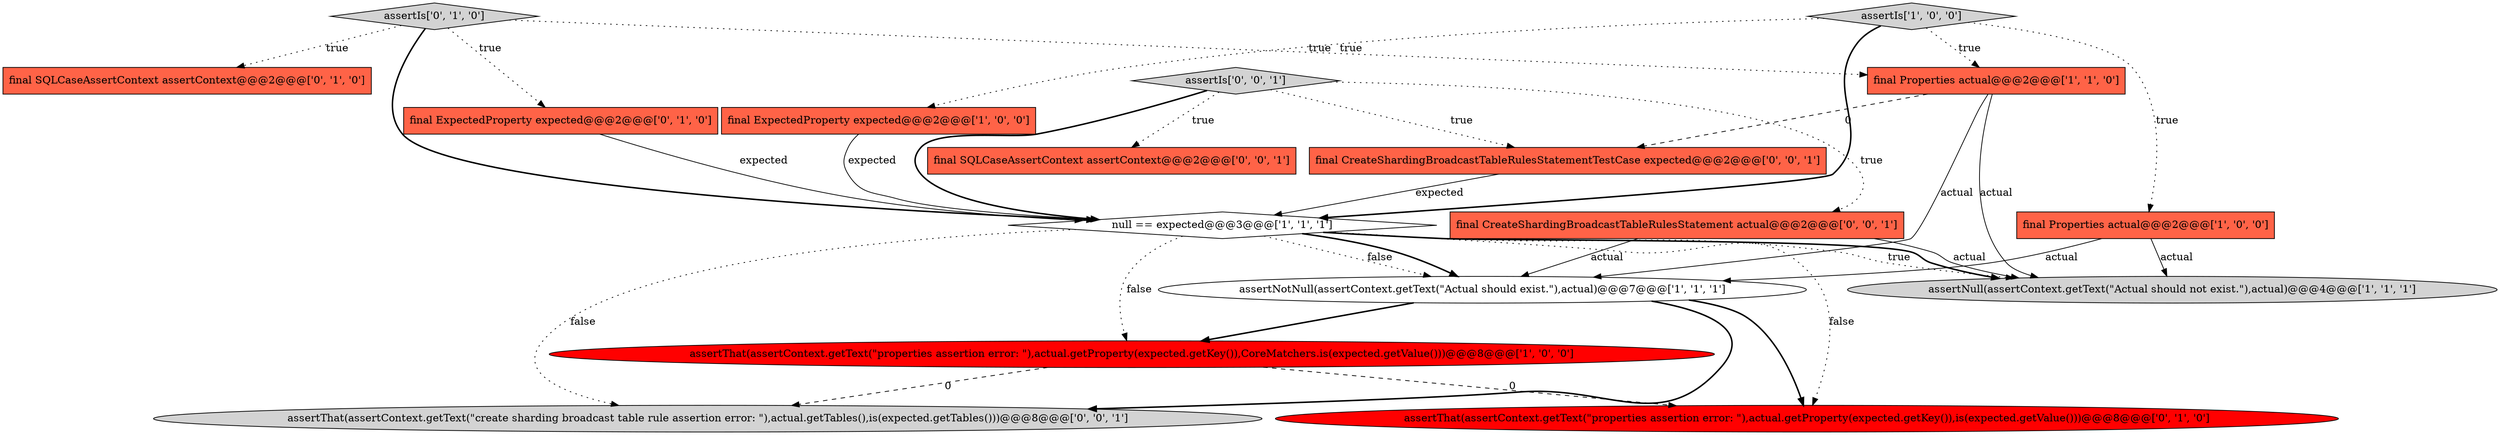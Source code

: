 digraph {
16 [style = filled, label = "assertIs['0', '0', '1']", fillcolor = lightgray, shape = diamond image = "AAA0AAABBB3BBB"];
10 [style = filled, label = "assertThat(assertContext.getText(\"properties assertion error: \"),actual.getProperty(expected.getKey()),is(expected.getValue()))@@@8@@@['0', '1', '0']", fillcolor = red, shape = ellipse image = "AAA1AAABBB2BBB"];
3 [style = filled, label = "assertThat(assertContext.getText(\"properties assertion error: \"),actual.getProperty(expected.getKey()),CoreMatchers.is(expected.getValue()))@@@8@@@['1', '0', '0']", fillcolor = red, shape = ellipse image = "AAA1AAABBB1BBB"];
1 [style = filled, label = "assertNotNull(assertContext.getText(\"Actual should exist.\"),actual)@@@7@@@['1', '1', '1']", fillcolor = white, shape = ellipse image = "AAA0AAABBB1BBB"];
12 [style = filled, label = "assertThat(assertContext.getText(\"create sharding broadcast table rule assertion error: \"),actual.getTables(),is(expected.getTables()))@@@8@@@['0', '0', '1']", fillcolor = lightgray, shape = ellipse image = "AAA0AAABBB3BBB"];
9 [style = filled, label = "final ExpectedProperty expected@@@2@@@['0', '1', '0']", fillcolor = tomato, shape = box image = "AAA0AAABBB2BBB"];
11 [style = filled, label = "assertIs['0', '1', '0']", fillcolor = lightgray, shape = diamond image = "AAA0AAABBB2BBB"];
4 [style = filled, label = "null == expected@@@3@@@['1', '1', '1']", fillcolor = white, shape = diamond image = "AAA0AAABBB1BBB"];
5 [style = filled, label = "final ExpectedProperty expected@@@2@@@['1', '0', '0']", fillcolor = tomato, shape = box image = "AAA0AAABBB1BBB"];
7 [style = filled, label = "assertIs['1', '0', '0']", fillcolor = lightgray, shape = diamond image = "AAA0AAABBB1BBB"];
2 [style = filled, label = "final Properties actual@@@2@@@['1', '0', '0']", fillcolor = tomato, shape = box image = "AAA0AAABBB1BBB"];
8 [style = filled, label = "final SQLCaseAssertContext assertContext@@@2@@@['0', '1', '0']", fillcolor = tomato, shape = box image = "AAA0AAABBB2BBB"];
14 [style = filled, label = "final CreateShardingBroadcastTableRulesStatement actual@@@2@@@['0', '0', '1']", fillcolor = tomato, shape = box image = "AAA0AAABBB3BBB"];
13 [style = filled, label = "final SQLCaseAssertContext assertContext@@@2@@@['0', '0', '1']", fillcolor = tomato, shape = box image = "AAA0AAABBB3BBB"];
6 [style = filled, label = "final Properties actual@@@2@@@['1', '1', '0']", fillcolor = tomato, shape = box image = "AAA0AAABBB1BBB"];
0 [style = filled, label = "assertNull(assertContext.getText(\"Actual should not exist.\"),actual)@@@4@@@['1', '1', '1']", fillcolor = lightgray, shape = ellipse image = "AAA0AAABBB1BBB"];
15 [style = filled, label = "final CreateShardingBroadcastTableRulesStatementTestCase expected@@@2@@@['0', '0', '1']", fillcolor = tomato, shape = box image = "AAA0AAABBB3BBB"];
14->0 [style = solid, label="actual"];
7->2 [style = dotted, label="true"];
7->6 [style = dotted, label="true"];
16->13 [style = dotted, label="true"];
5->4 [style = solid, label="expected"];
4->0 [style = dotted, label="true"];
11->4 [style = bold, label=""];
2->1 [style = solid, label="actual"];
1->3 [style = bold, label=""];
4->3 [style = dotted, label="false"];
11->9 [style = dotted, label="true"];
7->4 [style = bold, label=""];
4->0 [style = bold, label=""];
7->5 [style = dotted, label="true"];
15->4 [style = solid, label="expected"];
2->0 [style = solid, label="actual"];
3->12 [style = dashed, label="0"];
6->15 [style = dashed, label="0"];
11->6 [style = dotted, label="true"];
16->14 [style = dotted, label="true"];
4->12 [style = dotted, label="false"];
9->4 [style = solid, label="expected"];
6->1 [style = solid, label="actual"];
1->12 [style = bold, label=""];
6->0 [style = solid, label="actual"];
11->8 [style = dotted, label="true"];
4->1 [style = dotted, label="false"];
4->1 [style = bold, label=""];
3->10 [style = dashed, label="0"];
16->4 [style = bold, label=""];
4->10 [style = dotted, label="false"];
1->10 [style = bold, label=""];
14->1 [style = solid, label="actual"];
16->15 [style = dotted, label="true"];
}
